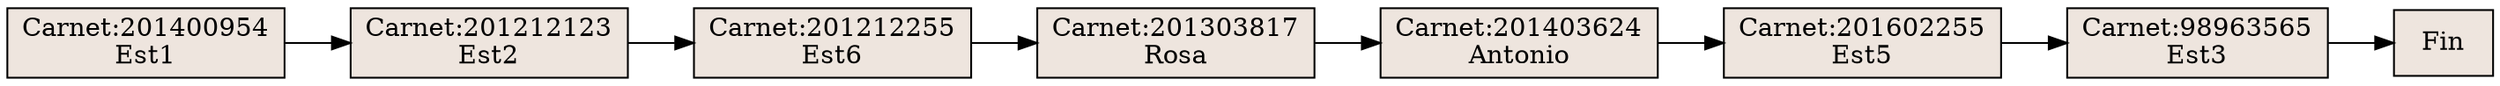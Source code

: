 digraph inorden {
rankdir = LR;
0[shape=record, style=filled, fillcolor=seashell2,label="Carnet:201400954\nEst1"];
0->1
1[shape=record, style=filled, fillcolor=seashell2,label="Carnet:201212123\nEst2"];
1->2
2[shape=record, style=filled, fillcolor=seashell2,label="Carnet:201212255\nEst6"];
2->3
3[shape=record, style=filled, fillcolor=seashell2,label="Carnet:201303817\nRosa"];
3->4
4[shape=record, style=filled, fillcolor=seashell2,label="Carnet:201403624\nAntonio"];
4->5
5[shape=record, style=filled, fillcolor=seashell2,label="Carnet:201602255\nEst5"];
5->6
6[shape=record, style=filled, fillcolor=seashell2,label="Carnet:98963565\nEst3"];
6->7
7[shape=record, style=filled, fillcolor=seashell2,label="Fin"];
}
